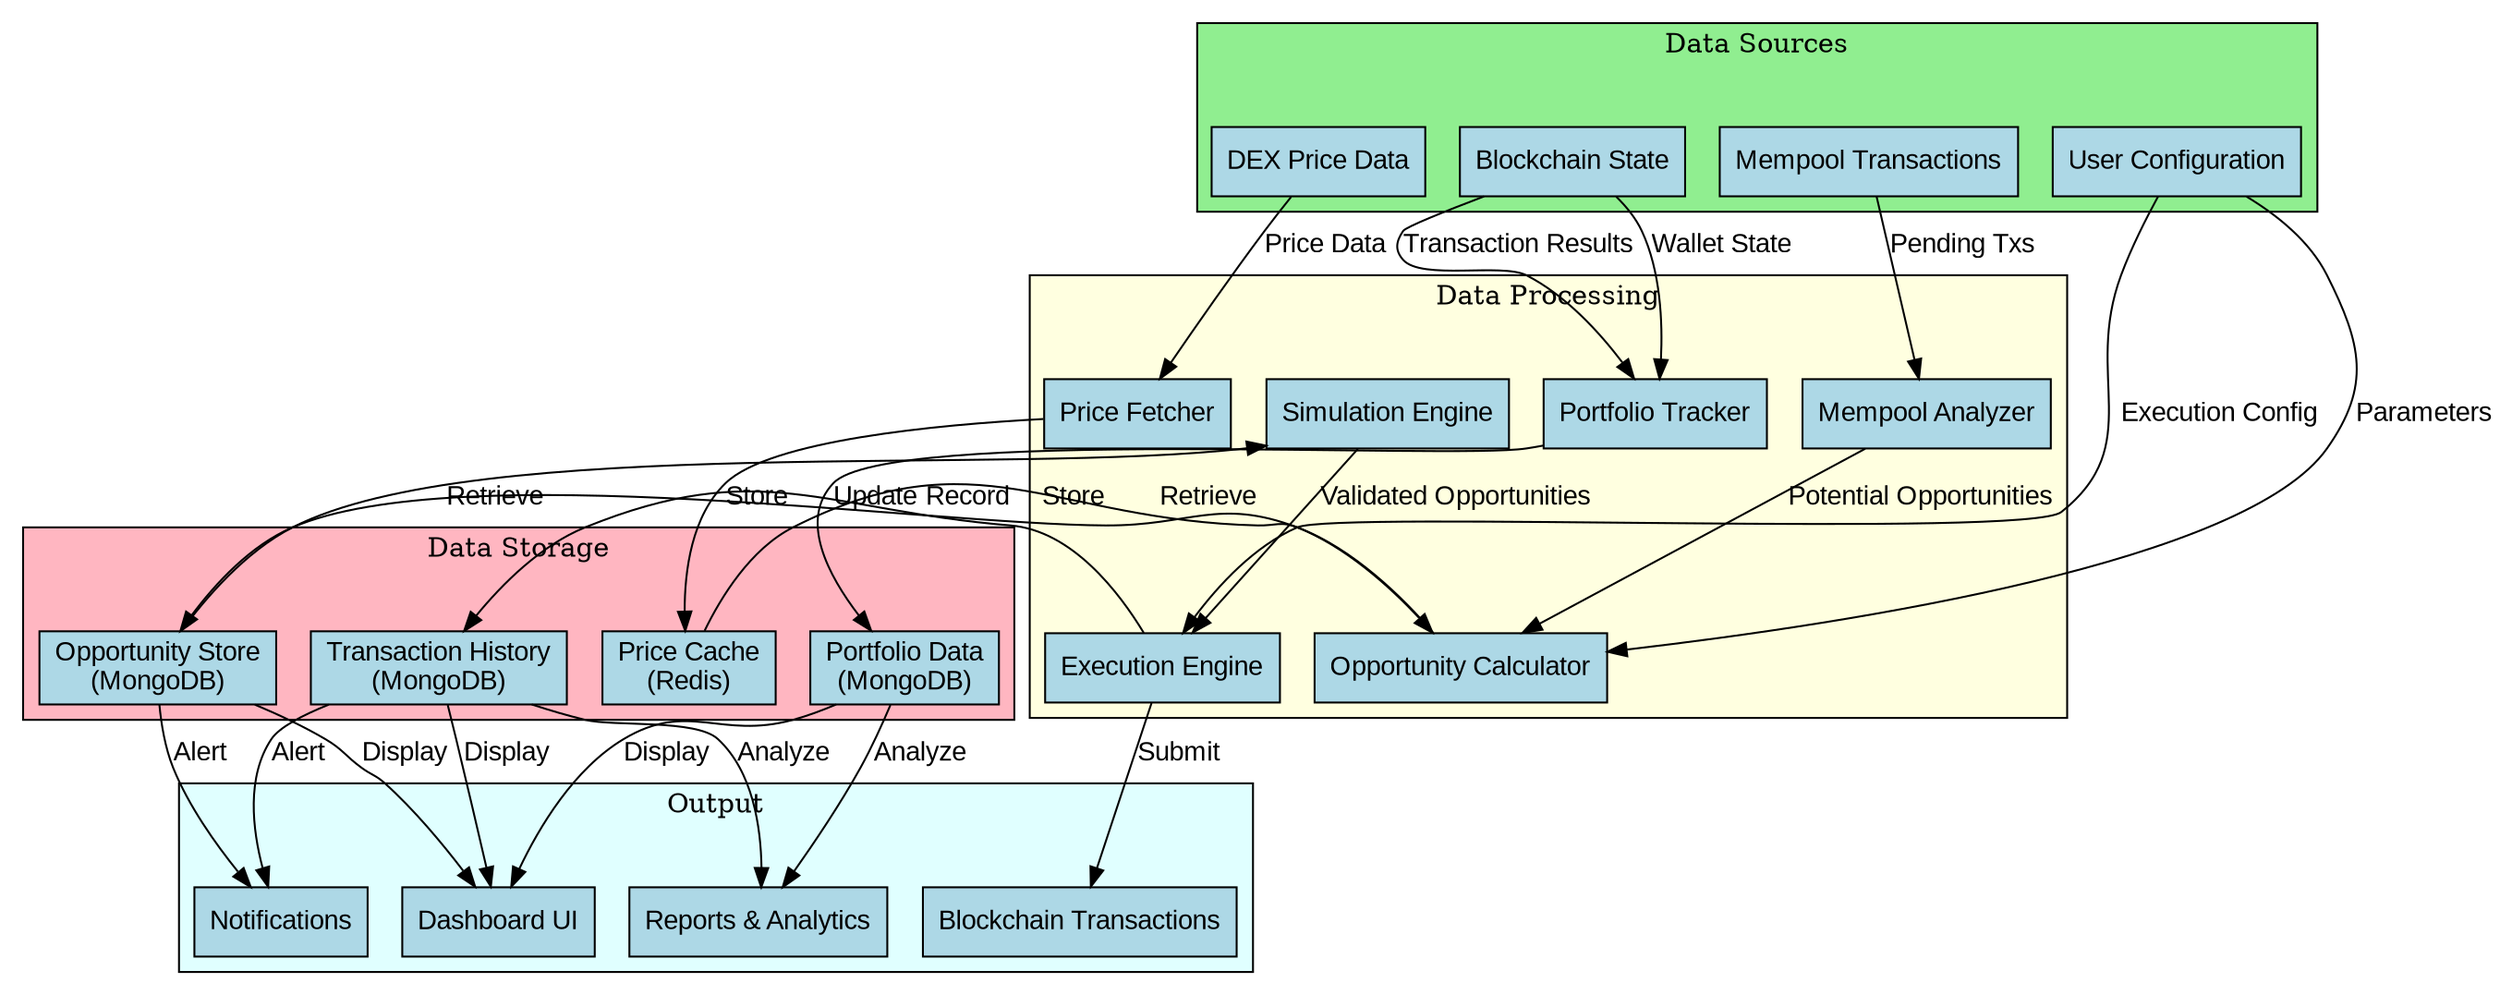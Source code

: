 digraph data_flow {
  rankdir=TB;
  node [shape=box, style=filled, fillcolor=lightblue, fontname="Arial"];
  edge [fontname="Arial"];
  
  // Data sources
  subgraph cluster_sources {
    label="Data Sources";
    style=filled;
    fillcolor=lightgreen;
    
    DEXs [label="DEX Price Data"];
    Mempool [label="Mempool Transactions"];
    Blockchain [label="Blockchain State"];
    UserInput [label="User Configuration"];
  }
  
  // Processing components
  subgraph cluster_processing {
    label="Data Processing";
    style=filled;
    fillcolor=lightyellow;
    
    PriceFetcher [label="Price Fetcher"];
    OpportunityCalculator [label="Opportunity Calculator"];
    MempoolAnalyzer [label="Mempool Analyzer"];
    SimulationEngine [label="Simulation Engine"];
    ExecutionEngine [label="Execution Engine"];
    PortfolioTracker [label="Portfolio Tracker"];
  }
  
  // Storage
  subgraph cluster_storage {
    label="Data Storage";
    style=filled;
    fillcolor=lightpink;
    
    PriceCache [label="Price Cache\n(Redis)"];
    OpportunityStore [label="Opportunity Store\n(MongoDB)"];
    TransactionHistory [label="Transaction History\n(MongoDB)"];
    PortfolioData [label="Portfolio Data\n(MongoDB)"];
  }
  
  // Output
  subgraph cluster_output {
    label="Output";
    style=filled;
    fillcolor=lightcyan;
    
    Dashboard [label="Dashboard UI"];
    Notifications [label="Notifications"];
    Reports [label="Reports & Analytics"];
    Transactions [label="Blockchain Transactions"];
  }
  
  // Data flow connections
  DEXs -> PriceFetcher [label="Price Data"];
  Mempool -> MempoolAnalyzer [label="Pending Txs"];
  Blockchain -> PortfolioTracker [label="Wallet State"];
  UserInput -> OpportunityCalculator [label="Parameters"];
  UserInput -> ExecutionEngine [label="Execution Config"];
  
  PriceFetcher -> PriceCache [label="Store"];
  PriceCache -> OpportunityCalculator [label="Retrieve"];
  
  OpportunityCalculator -> OpportunityStore [label="Store"];
  OpportunityStore -> SimulationEngine [label="Retrieve"];
  
  MempoolAnalyzer -> OpportunityCalculator [label="Potential Opportunities"];
  
  SimulationEngine -> ExecutionEngine [label="Validated Opportunities"];
  ExecutionEngine -> Transactions [label="Submit"];
  ExecutionEngine -> TransactionHistory [label="Record"];
  
  Blockchain -> PortfolioTracker [label="Transaction Results"];
  PortfolioTracker -> PortfolioData [label="Update"];
  
  OpportunityStore -> Dashboard [label="Display"];
  TransactionHistory -> Dashboard [label="Display"];
  PortfolioData -> Dashboard [label="Display"];
  
  OpportunityStore -> Notifications [label="Alert"];
  TransactionHistory -> Notifications [label="Alert"];
  
  TransactionHistory -> Reports [label="Analyze"];
  PortfolioData -> Reports [label="Analyze"];
}
